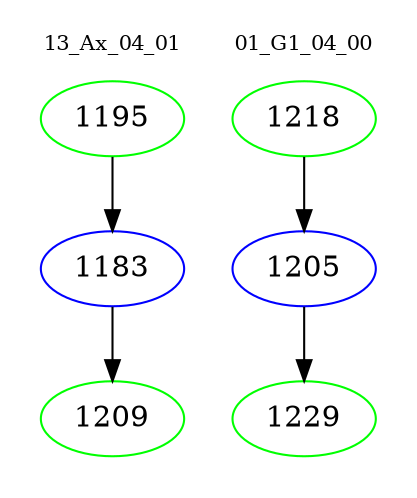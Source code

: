 digraph{
subgraph cluster_0 {
color = white
label = "13_Ax_04_01";
fontsize=10;
T0_1195 [label="1195", color="green"]
T0_1195 -> T0_1183 [color="black"]
T0_1183 [label="1183", color="blue"]
T0_1183 -> T0_1209 [color="black"]
T0_1209 [label="1209", color="green"]
}
subgraph cluster_1 {
color = white
label = "01_G1_04_00";
fontsize=10;
T1_1218 [label="1218", color="green"]
T1_1218 -> T1_1205 [color="black"]
T1_1205 [label="1205", color="blue"]
T1_1205 -> T1_1229 [color="black"]
T1_1229 [label="1229", color="green"]
}
}
